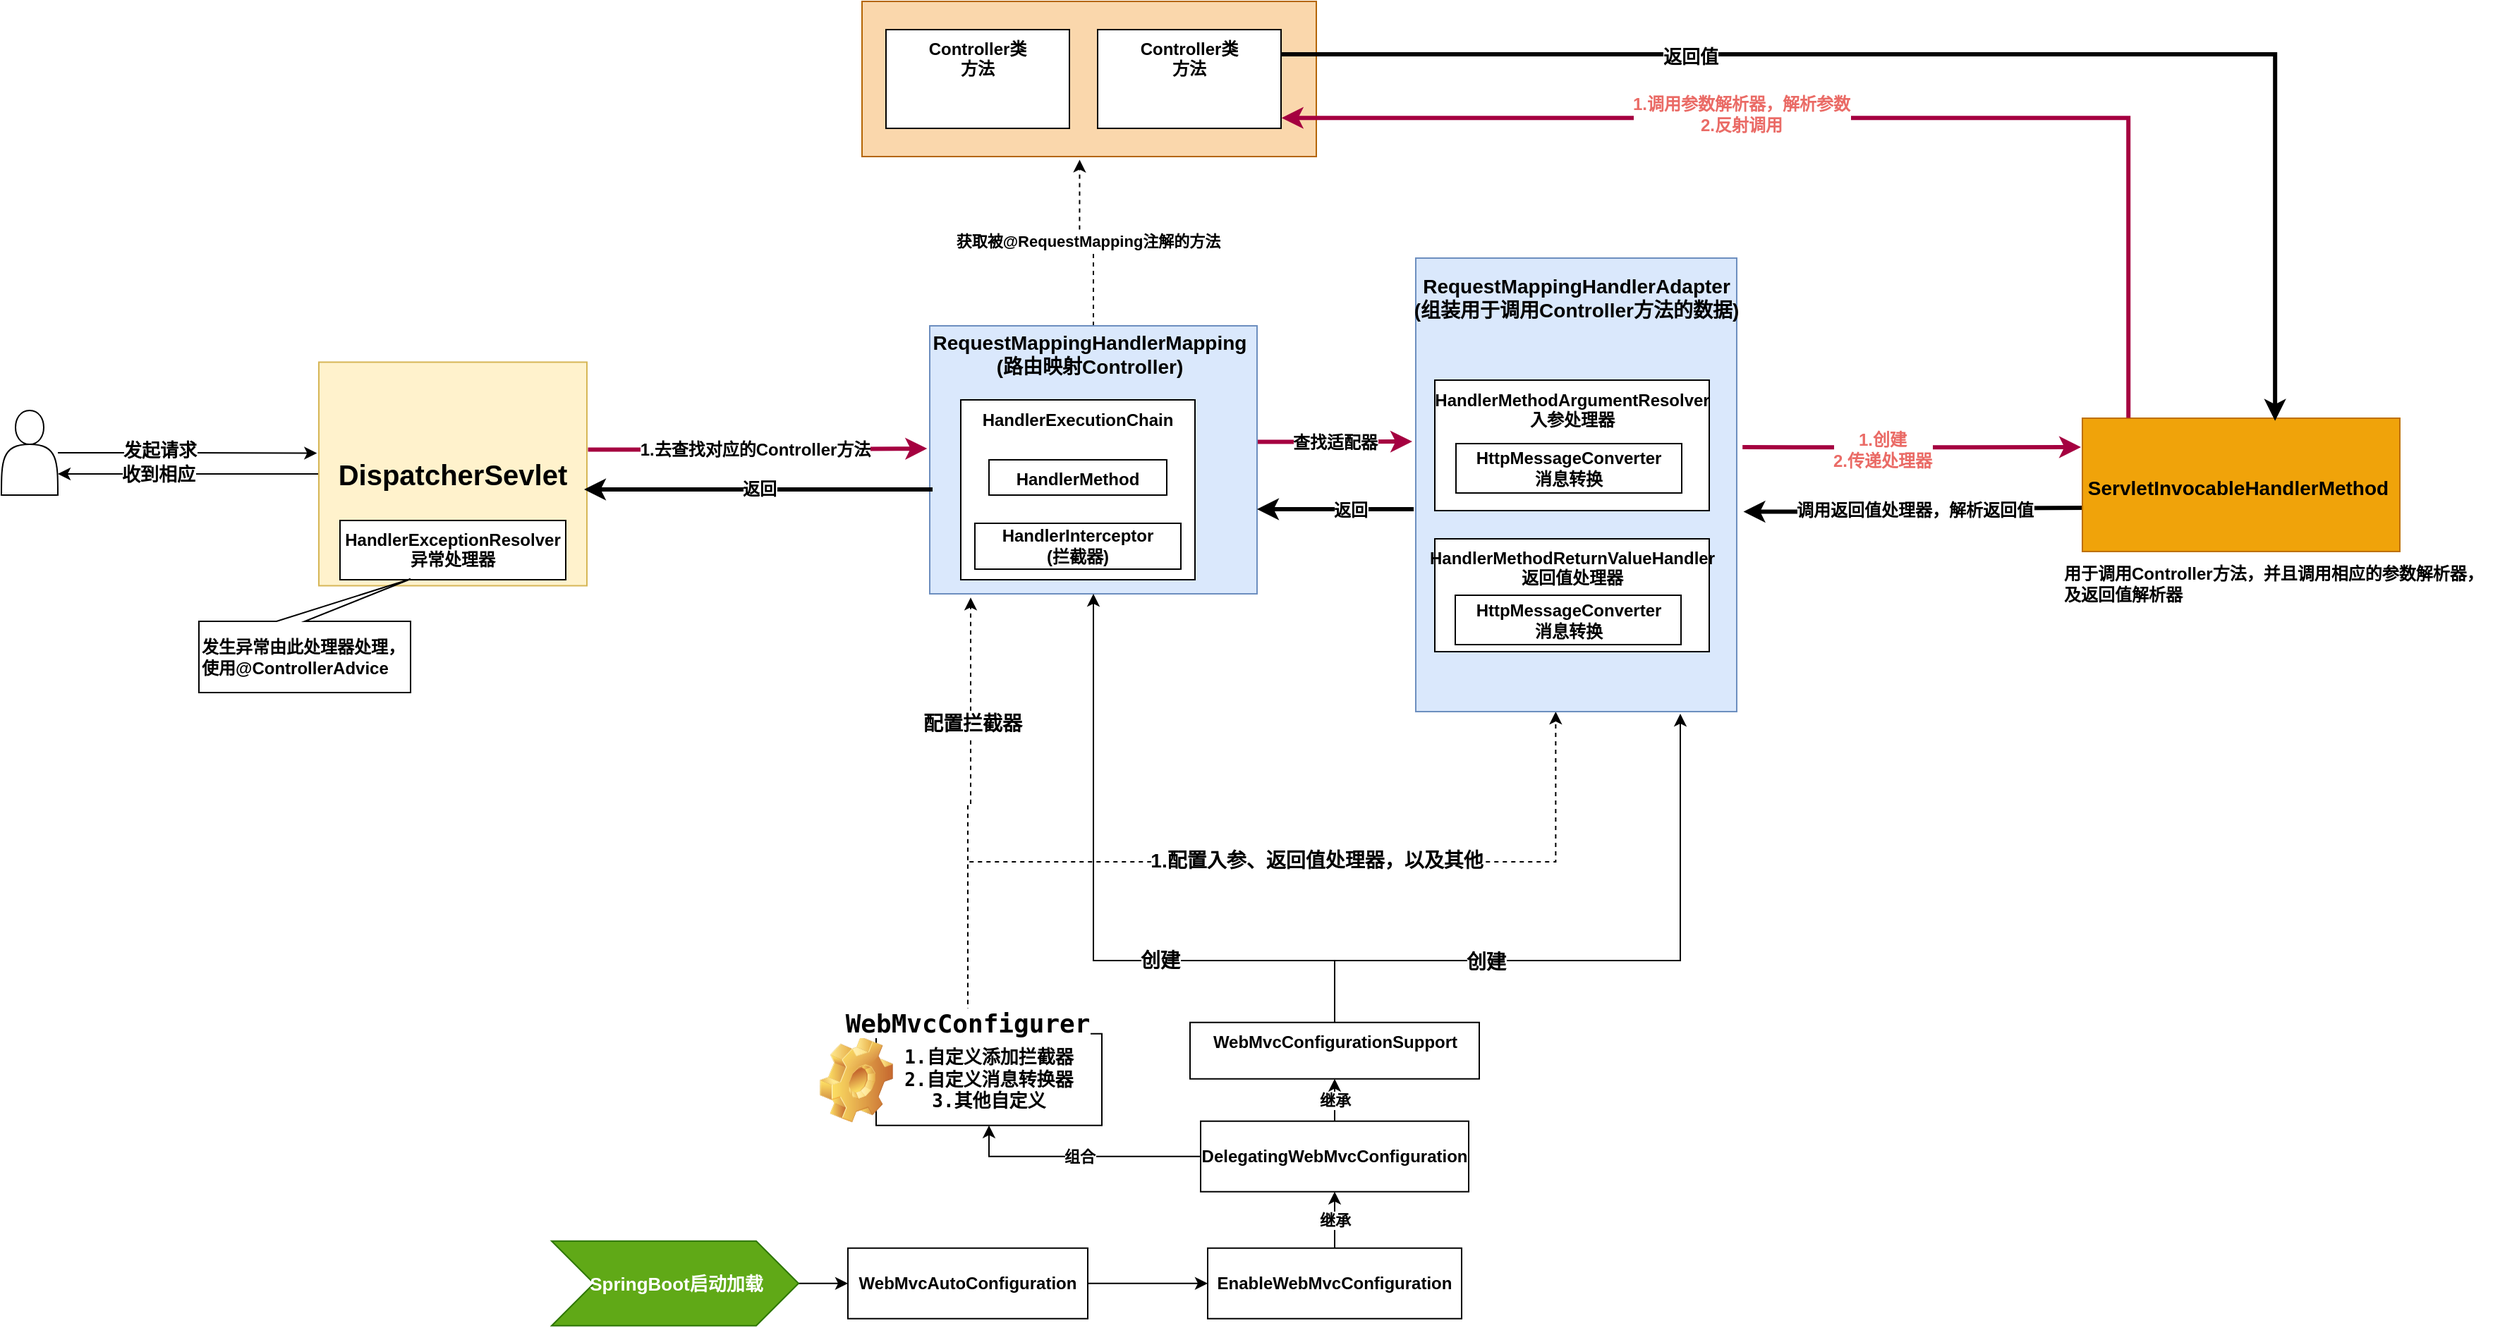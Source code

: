 <mxfile version="14.9.3" type="github">
  <diagram id="8T3f9UwFYzaLS0eyUJsZ" name="Page-1">
    <mxGraphModel dx="1550" dy="5465" grid="1" gridSize="10" guides="1" tooltips="1" connect="1" arrows="1" fold="1" page="1" pageScale="1" pageWidth="3300" pageHeight="4681" math="0" shadow="0">
      <root>
        <mxCell id="0" />
        <mxCell id="1" parent="0" />
        <mxCell id="tAR45_gAhTGxKTQlGq34-19" value="" style="edgeStyle=orthogonalEdgeStyle;rounded=0;orthogonalLoop=1;jettySize=auto;html=1;fontColor=#000000;fontStyle=1" edge="1" parent="1" source="tAR45_gAhTGxKTQlGq34-2" target="tAR45_gAhTGxKTQlGq34-3">
          <mxGeometry relative="1" as="geometry" />
        </mxCell>
        <mxCell id="tAR45_gAhTGxKTQlGq34-2" value="WebMvcAutoConfiguration" style="rounded=0;whiteSpace=wrap;html=1;fillColor=#ffffff;fontStyle=1" vertex="1" parent="1">
          <mxGeometry x="1040" y="763.87" width="170" height="50" as="geometry" />
        </mxCell>
        <mxCell id="tAR45_gAhTGxKTQlGq34-20" value="继承" style="edgeStyle=orthogonalEdgeStyle;rounded=0;orthogonalLoop=1;jettySize=auto;html=1;fontColor=#000000;fontStyle=1" edge="1" parent="1" source="tAR45_gAhTGxKTQlGq34-3" target="tAR45_gAhTGxKTQlGq34-7">
          <mxGeometry relative="1" as="geometry" />
        </mxCell>
        <mxCell id="tAR45_gAhTGxKTQlGq34-3" value="EnableWebMvcConfiguration" style="rounded=0;whiteSpace=wrap;html=1;fillColor=#ffffff;fontStyle=1" vertex="1" parent="1">
          <mxGeometry x="1295" y="763.87" width="180" height="50" as="geometry" />
        </mxCell>
        <mxCell id="tAR45_gAhTGxKTQlGq34-21" value="继承" style="rounded=0;orthogonalLoop=1;jettySize=auto;html=1;fontColor=#000000;exitX=0.5;exitY=0;exitDx=0;exitDy=0;edgeStyle=orthogonalEdgeStyle;entryX=0.5;entryY=1;entryDx=0;entryDy=0;fontStyle=1" edge="1" parent="1" source="tAR45_gAhTGxKTQlGq34-7" target="tAR45_gAhTGxKTQlGq34-48">
          <mxGeometry relative="1" as="geometry">
            <mxPoint x="1370" y="676.37" as="sourcePoint" />
            <mxPoint x="1385" y="537.87" as="targetPoint" />
          </mxGeometry>
        </mxCell>
        <mxCell id="tAR45_gAhTGxKTQlGq34-57" value="组合" style="edgeStyle=orthogonalEdgeStyle;rounded=0;orthogonalLoop=1;jettySize=auto;html=1;exitX=0;exitY=0.5;exitDx=0;exitDy=0;entryX=0.5;entryY=1;entryDx=0;entryDy=0;fontColor=#000000;fontStyle=1" edge="1" parent="1" source="tAR45_gAhTGxKTQlGq34-7" target="tAR45_gAhTGxKTQlGq34-9">
          <mxGeometry relative="1" as="geometry" />
        </mxCell>
        <mxCell id="tAR45_gAhTGxKTQlGq34-7" value="DelegatingWebMvcConfiguration" style="rounded=0;whiteSpace=wrap;html=1;fillColor=#ffffff;fontStyle=1" vertex="1" parent="1">
          <mxGeometry x="1290" y="673.87" width="190" height="50" as="geometry" />
        </mxCell>
        <mxCell id="tAR45_gAhTGxKTQlGq34-9" value="&lt;pre style=&quot;font-size: 13px ; font-family: &amp;quot;jetbrains mono&amp;quot; , monospace&quot;&gt;&lt;span style=&quot;background-color: rgb(255 , 255 , 255)&quot;&gt;1.&lt;/span&gt;自定义添加拦截器&lt;br&gt;2.自定义消息转换器&lt;br&gt;3.其他自定义&lt;/pre&gt;" style="rounded=0;whiteSpace=wrap;html=1;align=center;fontStyle=1" vertex="1" parent="1">
          <mxGeometry x="1060" y="611.87" width="160" height="65" as="geometry" />
        </mxCell>
        <mxCell id="tAR45_gAhTGxKTQlGq34-17" value="" style="shape=image;html=1;verticalLabelPosition=bottom;verticalAlign=top;imageAspect=1;aspect=fixed;image=img/clipart/Gear_128x128.png;rounded=0;fontColor=#000000;fontStyle=1" vertex="1" parent="1">
          <mxGeometry x="1020" y="613.87" width="52" height="61" as="geometry" />
        </mxCell>
        <mxCell id="tAR45_gAhTGxKTQlGq34-30" style="rounded=0;orthogonalLoop=1;jettySize=auto;html=1;entryX=0.436;entryY=1;entryDx=0;entryDy=0;entryPerimeter=0;dashed=1;fontColor=#000000;edgeStyle=elbowEdgeStyle;elbow=vertical;fontStyle=1" edge="1" parent="1" source="tAR45_gAhTGxKTQlGq34-13" target="tAR45_gAhTGxKTQlGq34-23">
          <mxGeometry relative="1" as="geometry" />
        </mxCell>
        <mxCell id="tAR45_gAhTGxKTQlGq34-33" value="1.配置入参、返回值处理器，以及其他" style="edgeLabel;html=1;align=center;verticalAlign=middle;resizable=0;points=[];fontColor=#000000;fontStyle=1;fontSize=14;" vertex="1" connectable="0" parent="tAR45_gAhTGxKTQlGq34-30">
          <mxGeometry x="0.666" relative="1" as="geometry">
            <mxPoint x="-170" as="offset" />
          </mxGeometry>
        </mxCell>
        <mxCell id="tAR45_gAhTGxKTQlGq34-31" value="" style="rounded=0;orthogonalLoop=1;jettySize=auto;html=1;dashed=1;fontColor=#000000;entryX=0.125;entryY=1.014;entryDx=0;entryDy=0;entryPerimeter=0;edgeStyle=orthogonalEdgeStyle;fontStyle=1" edge="1" parent="1" source="tAR45_gAhTGxKTQlGq34-13" target="tAR45_gAhTGxKTQlGq34-22">
          <mxGeometry relative="1" as="geometry">
            <mxPoint x="1127" y="320" as="targetPoint" />
          </mxGeometry>
        </mxCell>
        <mxCell id="tAR45_gAhTGxKTQlGq34-110" value="&lt;span style=&quot;font-size: 14px;&quot;&gt;配置拦截器&lt;/span&gt;" style="edgeLabel;html=1;align=center;verticalAlign=middle;resizable=0;points=[];fontSize=14;fontColor=#000000;fontStyle=1" vertex="1" connectable="0" parent="tAR45_gAhTGxKTQlGq34-31">
          <mxGeometry x="0.401" y="-1" relative="1" as="geometry">
            <mxPoint as="offset" />
          </mxGeometry>
        </mxCell>
        <mxCell id="tAR45_gAhTGxKTQlGq34-13" value="&lt;pre style=&quot;font-family: &amp;quot;jetbrains mono&amp;quot;, monospace; font-size: 18px;&quot;&gt;&lt;span style=&quot;background-color: rgb(255, 255, 255); font-size: 18px;&quot;&gt;WebMvcConfigurer&lt;/span&gt;&lt;/pre&gt;" style="text;html=1;strokeColor=none;fillColor=none;align=center;verticalAlign=middle;whiteSpace=wrap;rounded=0;fontStyle=1;fontSize=18;" vertex="1" parent="1">
          <mxGeometry x="1060" y="596.87" width="130" height="15" as="geometry" />
        </mxCell>
        <mxCell id="tAR45_gAhTGxKTQlGq34-79" value="获取被@RequestMapping注解的方法" style="edgeStyle=orthogonalEdgeStyle;rounded=0;orthogonalLoop=1;jettySize=auto;html=1;exitX=0.5;exitY=0;exitDx=0;exitDy=0;entryX=0.479;entryY=1.02;entryDx=0;entryDy=0;entryPerimeter=0;dashed=1;fontColor=#000000;fontStyle=1" edge="1" parent="1" source="tAR45_gAhTGxKTQlGq34-22" target="tAR45_gAhTGxKTQlGq34-75">
          <mxGeometry relative="1" as="geometry" />
        </mxCell>
        <mxCell id="tAR45_gAhTGxKTQlGq34-80" value="查找适配器" style="edgeStyle=orthogonalEdgeStyle;rounded=0;orthogonalLoop=1;jettySize=auto;html=1;fontColor=#000000;fillColor=#d80073;strokeColor=#A50040;strokeWidth=3;exitX=1;exitY=0.433;exitDx=0;exitDy=0;exitPerimeter=0;fontStyle=1;fontSize=12;" edge="1" parent="1" source="tAR45_gAhTGxKTQlGq34-22">
          <mxGeometry relative="1" as="geometry">
            <mxPoint x="1310" y="210" as="sourcePoint" />
            <mxPoint x="1440" y="192" as="targetPoint" />
          </mxGeometry>
        </mxCell>
        <mxCell id="tAR45_gAhTGxKTQlGq34-22" value="" style="rounded=0;whiteSpace=wrap;html=1;fillColor=#dae8fc;strokeColor=#6c8ebf;fontStyle=1" vertex="1" parent="1">
          <mxGeometry x="1098" y="110" width="232" height="190" as="geometry" />
        </mxCell>
        <mxCell id="tAR45_gAhTGxKTQlGq34-81" style="edgeStyle=orthogonalEdgeStyle;rounded=0;orthogonalLoop=1;jettySize=auto;html=1;fontColor=#000000;fillColor=#d80073;strokeColor=#A50040;strokeWidth=3;exitX=1.018;exitY=0.417;exitDx=0;exitDy=0;exitPerimeter=0;fontStyle=1" edge="1" parent="1" source="tAR45_gAhTGxKTQlGq34-23">
          <mxGeometry relative="1" as="geometry">
            <mxPoint x="1673" y="206" as="sourcePoint" />
            <mxPoint x="1914" y="196" as="targetPoint" />
          </mxGeometry>
        </mxCell>
        <mxCell id="tAR45_gAhTGxKTQlGq34-92" value="&lt;span style=&quot;font-size: 12px;&quot;&gt;&lt;font color=&quot;#ea6b66&quot; style=&quot;font-size: 12px;&quot;&gt;1.创建&lt;br style=&quot;font-size: 12px;&quot;&gt;2.传递处理器&lt;/font&gt;&lt;/span&gt;" style="edgeLabel;html=1;align=center;verticalAlign=middle;resizable=0;points=[];fontColor=#000000;fontStyle=1;fontSize=12;" vertex="1" connectable="0" parent="tAR45_gAhTGxKTQlGq34-81">
          <mxGeometry x="-0.17" y="-2" relative="1" as="geometry">
            <mxPoint x="-1" as="offset" />
          </mxGeometry>
        </mxCell>
        <mxCell id="tAR45_gAhTGxKTQlGq34-89" style="edgeStyle=orthogonalEdgeStyle;rounded=0;orthogonalLoop=1;jettySize=auto;html=1;fontColor=#000000;strokeWidth=3;fontStyle=1" edge="1" parent="1">
          <mxGeometry relative="1" as="geometry">
            <mxPoint x="1441" y="240" as="sourcePoint" />
            <mxPoint x="1330" y="240" as="targetPoint" />
          </mxGeometry>
        </mxCell>
        <mxCell id="tAR45_gAhTGxKTQlGq34-121" value="&lt;span style=&quot;font-size: 12px;&quot;&gt;返回&lt;/span&gt;" style="edgeLabel;html=1;align=center;verticalAlign=middle;resizable=0;points=[];fontSize=12;fontColor=#000000;fontStyle=1" vertex="1" connectable="0" parent="tAR45_gAhTGxKTQlGq34-89">
          <mxGeometry x="-0.191" y="1" relative="1" as="geometry">
            <mxPoint as="offset" />
          </mxGeometry>
        </mxCell>
        <mxCell id="tAR45_gAhTGxKTQlGq34-23" value="" style="rounded=0;whiteSpace=wrap;html=1;fillColor=#dae8fc;strokeColor=#6c8ebf;fontStyle=1" vertex="1" parent="1">
          <mxGeometry x="1442.49" y="61.98" width="227.51" height="321.53" as="geometry" />
        </mxCell>
        <mxCell id="tAR45_gAhTGxKTQlGq34-34" value="&lt;span style=&quot;font-size: 14px;&quot;&gt;&lt;span style=&quot;font-size: 14px;&quot;&gt;RequestMappingHandlerAdapter&lt;/span&gt;&lt;br style=&quot;font-size: 14px;&quot;&gt;&lt;span style=&quot;font-size: 14px;&quot;&gt;(组装用于调用Controller方法的数据)&lt;/span&gt;&lt;/span&gt;" style="text;html=1;align=center;verticalAlign=middle;resizable=0;points=[];autosize=1;strokeColor=none;fontColor=#000000;fontStyle=1;fontSize=14;" vertex="1" parent="1">
          <mxGeometry x="1431.24" y="70.0" width="250" height="40" as="geometry" />
        </mxCell>
        <mxCell id="tAR45_gAhTGxKTQlGq34-35" value="&lt;span style=&quot;font-size: 14px;&quot;&gt;&lt;span style=&quot;font-size: 14px;&quot;&gt;RequestMappingHandlerMapping&lt;/span&gt;&lt;br style=&quot;font-size: 14px;&quot;&gt;&lt;span style=&quot;font-size: 14px;&quot;&gt;(路由映射Controller)&lt;/span&gt;&lt;/span&gt;" style="text;html=1;align=center;verticalAlign=middle;resizable=0;points=[];autosize=1;strokeColor=none;fontColor=#000000;fontStyle=1;fontSize=14;" vertex="1" parent="1">
          <mxGeometry x="1091" y="110" width="240" height="40" as="geometry" />
        </mxCell>
        <mxCell id="tAR45_gAhTGxKTQlGq34-36" value="HandlerMethodArgumentResolver&lt;br&gt;入参处理器" style="rounded=0;whiteSpace=wrap;html=1;fontColor=#000000;verticalAlign=top;fontStyle=1" vertex="1" parent="1">
          <mxGeometry x="1456.0" y="148.51" width="194.5" height="92.5" as="geometry" />
        </mxCell>
        <mxCell id="tAR45_gAhTGxKTQlGq34-37" value="HandlerMethodReturnValueHandler&lt;br&gt;返回值处理器" style="rounded=0;whiteSpace=wrap;html=1;fontColor=#000000;verticalAlign=top;fontStyle=1" vertex="1" parent="1">
          <mxGeometry x="1456.0" y="261.01" width="194.5" height="80" as="geometry" />
        </mxCell>
        <mxCell id="tAR45_gAhTGxKTQlGq34-40" value="HttpMessageConverter&lt;br&gt;消息转换" style="rounded=0;whiteSpace=wrap;html=1;fontColor=#000000;fontStyle=1" vertex="1" parent="1">
          <mxGeometry x="1470.5" y="301.01" width="160" height="35" as="geometry" />
        </mxCell>
        <mxCell id="tAR45_gAhTGxKTQlGq34-41" value="HttpMessageConverter&lt;br&gt;消息转换" style="rounded=0;whiteSpace=wrap;html=1;fontColor=#000000;fontStyle=1" vertex="1" parent="1">
          <mxGeometry x="1471.0" y="193.51" width="160" height="35" as="geometry" />
        </mxCell>
        <mxCell id="tAR45_gAhTGxKTQlGq34-49" style="rounded=0;orthogonalLoop=1;jettySize=auto;html=1;fontColor=#000000;exitX=0.5;exitY=0;exitDx=0;exitDy=0;edgeStyle=orthogonalEdgeStyle;fontStyle=1;entryX=0.5;entryY=1;entryDx=0;entryDy=0;" edge="1" parent="1" source="tAR45_gAhTGxKTQlGq34-48" target="tAR45_gAhTGxKTQlGq34-22">
          <mxGeometry relative="1" as="geometry">
            <mxPoint x="1165" y="510" as="sourcePoint" />
            <mxPoint x="1214" y="320" as="targetPoint" />
            <Array as="points">
              <mxPoint x="1385" y="560" />
              <mxPoint x="1214" y="560" />
            </Array>
          </mxGeometry>
        </mxCell>
        <mxCell id="tAR45_gAhTGxKTQlGq34-51" value="创建" style="edgeLabel;html=1;align=center;verticalAlign=middle;resizable=0;points=[];fontColor=#000000;fontStyle=1;fontSize=14;" vertex="1" connectable="0" parent="tAR45_gAhTGxKTQlGq34-49">
          <mxGeometry x="-0.159" y="3" relative="1" as="geometry">
            <mxPoint x="31" y="-3" as="offset" />
          </mxGeometry>
        </mxCell>
        <mxCell id="tAR45_gAhTGxKTQlGq34-50" style="edgeStyle=orthogonalEdgeStyle;rounded=0;orthogonalLoop=1;jettySize=auto;html=1;fontColor=#000000;fontStyle=1" edge="1" parent="1" source="tAR45_gAhTGxKTQlGq34-48">
          <mxGeometry relative="1" as="geometry">
            <mxPoint x="1630" y="385" as="targetPoint" />
            <Array as="points">
              <mxPoint x="1385" y="560" />
              <mxPoint x="1630" y="560" />
              <mxPoint x="1630" y="385" />
            </Array>
          </mxGeometry>
        </mxCell>
        <mxCell id="tAR45_gAhTGxKTQlGq34-52" value="创建" style="edgeLabel;html=1;align=center;verticalAlign=middle;resizable=0;points=[];fontColor=#000000;fontStyle=1;fontSize=14;" vertex="1" connectable="0" parent="tAR45_gAhTGxKTQlGq34-50">
          <mxGeometry x="-0.343" y="2" relative="1" as="geometry">
            <mxPoint x="-2" y="3" as="offset" />
          </mxGeometry>
        </mxCell>
        <mxCell id="tAR45_gAhTGxKTQlGq34-48" value="WebMvcConfigurationSupport" style="rounded=0;whiteSpace=wrap;html=1;fontColor=#000000;verticalAlign=top;fontStyle=1" vertex="1" parent="1">
          <mxGeometry x="1282.5" y="603.87" width="205" height="40" as="geometry" />
        </mxCell>
        <mxCell id="tAR45_gAhTGxKTQlGq34-61" value="HandlerExecutionChain" style="rounded=0;whiteSpace=wrap;html=1;fontColor=#000000;align=center;verticalAlign=top;fontStyle=1" vertex="1" parent="1">
          <mxGeometry x="1120" y="162.5" width="166" height="127.5" as="geometry" />
        </mxCell>
        <mxCell id="tAR45_gAhTGxKTQlGq34-106" style="edgeStyle=orthogonalEdgeStyle;rounded=0;orthogonalLoop=1;jettySize=auto;html=1;exitX=0;exitY=0.5;exitDx=0;exitDy=0;entryX=1;entryY=0.75;entryDx=0;entryDy=0;fontSize=13;fontColor=#000000;strokeWidth=1;fontStyle=1" edge="1" parent="1" source="tAR45_gAhTGxKTQlGq34-53" target="tAR45_gAhTGxKTQlGq34-104">
          <mxGeometry relative="1" as="geometry" />
        </mxCell>
        <mxCell id="tAR45_gAhTGxKTQlGq34-108" value="收到相应" style="edgeLabel;html=1;align=center;verticalAlign=middle;resizable=0;points=[];fontSize=13;fontColor=#000000;fontStyle=1" vertex="1" connectable="0" parent="tAR45_gAhTGxKTQlGq34-106">
          <mxGeometry x="0.347" y="3" relative="1" as="geometry">
            <mxPoint x="10" y="-3" as="offset" />
          </mxGeometry>
        </mxCell>
        <mxCell id="tAR45_gAhTGxKTQlGq34-53" value="&lt;span&gt;&lt;font style=&quot;font-size: 20px&quot;&gt;DispatcherSevlet&lt;/font&gt;&lt;/span&gt;" style="rounded=0;whiteSpace=wrap;html=1;verticalAlign=middle;align=center;fillColor=#fff2cc;strokeColor=#d6b656;fontStyle=1" vertex="1" parent="1">
          <mxGeometry x="665" y="135.75" width="190" height="158.5" as="geometry" />
        </mxCell>
        <mxCell id="tAR45_gAhTGxKTQlGq34-64" value="HandlerMethod" style="rounded=0;whiteSpace=wrap;html=1;fontColor=#000000;align=center;verticalAlign=top;fontStyle=1" vertex="1" parent="1">
          <mxGeometry x="1140" y="205" width="126" height="25" as="geometry" />
        </mxCell>
        <mxCell id="tAR45_gAhTGxKTQlGq34-65" value="HandlerInterceptor&lt;br&gt;(拦截器)" style="rounded=0;whiteSpace=wrap;html=1;fontColor=#000000;fontStyle=1" vertex="1" parent="1">
          <mxGeometry x="1130" y="250" width="146" height="32.5" as="geometry" />
        </mxCell>
        <mxCell id="tAR45_gAhTGxKTQlGq34-88" style="edgeStyle=orthogonalEdgeStyle;rounded=0;orthogonalLoop=1;jettySize=auto;html=1;entryX=1.021;entryY=0.559;entryDx=0;entryDy=0;entryPerimeter=0;fontColor=#000000;strokeWidth=3;fontStyle=1" edge="1" parent="1" target="tAR45_gAhTGxKTQlGq34-23">
          <mxGeometry relative="1" as="geometry">
            <mxPoint x="1920" y="239" as="sourcePoint" />
          </mxGeometry>
        </mxCell>
        <mxCell id="tAR45_gAhTGxKTQlGq34-100" value="&lt;font style=&quot;font-size: 12px;&quot;&gt;&lt;span style=&quot;font-size: 12px;&quot;&gt;调用返回值处理器，解析返回值&lt;/span&gt;&lt;/font&gt;" style="edgeLabel;html=1;align=center;verticalAlign=middle;resizable=0;points=[];fontStyle=1;fontSize=12;" vertex="1" connectable="0" parent="tAR45_gAhTGxKTQlGq34-88">
          <mxGeometry x="-0.106" y="-1" relative="1" as="geometry">
            <mxPoint x="-14" y="2" as="offset" />
          </mxGeometry>
        </mxCell>
        <mxCell id="tAR45_gAhTGxKTQlGq34-69" value="" style="rounded=0;whiteSpace=wrap;html=1;fontColor=#000000;align=center;verticalAlign=top;fillColor=#f0a30a;strokeColor=#BD7000;fontStyle=1" vertex="1" parent="1">
          <mxGeometry x="1915" y="175.5" width="225" height="94.5" as="geometry" />
        </mxCell>
        <mxCell id="tAR45_gAhTGxKTQlGq34-75" value="" style="rounded=0;whiteSpace=wrap;html=1;align=center;verticalAlign=top;fillColor=#fad7ac;strokeColor=#b46504;fontStyle=1" vertex="1" parent="1">
          <mxGeometry x="1050" y="-120" width="322" height="110" as="geometry" />
        </mxCell>
        <mxCell id="tAR45_gAhTGxKTQlGq34-82" style="edgeStyle=orthogonalEdgeStyle;rounded=0;orthogonalLoop=1;jettySize=auto;html=1;entryX=1.003;entryY=0.894;entryDx=0;entryDy=0;fontColor=#000000;exitX=0.145;exitY=-0.003;exitDx=0;exitDy=0;strokeWidth=3;fillColor=#d80073;strokeColor=#A50040;exitPerimeter=0;entryPerimeter=0;fontStyle=1" edge="1" parent="1" source="tAR45_gAhTGxKTQlGq34-69" target="tAR45_gAhTGxKTQlGq34-71">
          <mxGeometry relative="1" as="geometry" />
        </mxCell>
        <mxCell id="tAR45_gAhTGxKTQlGq34-98" value="&lt;span style=&quot;font-size: 12px;&quot;&gt;&lt;font color=&quot;#ea6b66&quot; style=&quot;font-size: 12px;&quot;&gt;1.调用参数解析器，解析参数&lt;br style=&quot;font-size: 12px;&quot;&gt;2.反射调用&lt;/font&gt;&lt;/span&gt;" style="edgeLabel;html=1;align=center;verticalAlign=middle;resizable=0;points=[];fontColor=#000000;fontStyle=1;fontSize=12;" vertex="1" connectable="0" parent="tAR45_gAhTGxKTQlGq34-82">
          <mxGeometry x="0.199" y="-3" relative="1" as="geometry">
            <mxPoint as="offset" />
          </mxGeometry>
        </mxCell>
        <mxCell id="tAR45_gAhTGxKTQlGq34-86" style="edgeStyle=orthogonalEdgeStyle;rounded=0;orthogonalLoop=1;jettySize=auto;html=1;exitX=1;exitY=0.25;exitDx=0;exitDy=0;strokeWidth=3;entryX=0.607;entryY=0.02;entryDx=0;entryDy=0;entryPerimeter=0;fontStyle=1" edge="1" parent="1" source="tAR45_gAhTGxKTQlGq34-71" target="tAR45_gAhTGxKTQlGq34-69">
          <mxGeometry relative="1" as="geometry">
            <mxPoint x="1870" y="178" as="targetPoint" />
          </mxGeometry>
        </mxCell>
        <mxCell id="tAR45_gAhTGxKTQlGq34-99" value="返回值" style="edgeLabel;html=1;align=center;verticalAlign=middle;resizable=0;points=[];fontColor=#000000;fontStyle=1;fontSize=13;" vertex="1" connectable="0" parent="tAR45_gAhTGxKTQlGq34-86">
          <mxGeometry x="-0.4" y="-1" relative="1" as="geometry">
            <mxPoint as="offset" />
          </mxGeometry>
        </mxCell>
        <mxCell id="tAR45_gAhTGxKTQlGq34-71" value="&lt;span&gt;Controller类&lt;/span&gt;&lt;br&gt;&lt;span&gt;方法&lt;/span&gt;" style="rounded=0;whiteSpace=wrap;html=1;fontColor=#000000;align=center;verticalAlign=top;fontStyle=1" vertex="1" parent="1">
          <mxGeometry x="1217" y="-100" width="130" height="70" as="geometry" />
        </mxCell>
        <mxCell id="tAR45_gAhTGxKTQlGq34-83" value="&lt;span style=&quot;font-size: 14px&quot;&gt;&lt;span&gt;ServletInvocableHandlerMethod&lt;br&gt;&lt;/span&gt;&lt;br&gt;&lt;/span&gt;" style="text;html=1;align=center;verticalAlign=middle;resizable=0;points=[];autosize=1;strokeColor=none;fontColor=#000000;fontStyle=1" vertex="1" parent="1">
          <mxGeometry x="1910" y="218" width="230" height="30" as="geometry" />
        </mxCell>
        <mxCell id="tAR45_gAhTGxKTQlGq34-84" style="edgeStyle=orthogonalEdgeStyle;rounded=0;orthogonalLoop=1;jettySize=auto;html=1;fontColor=#000000;fillColor=#d80073;strokeColor=#A50040;strokeWidth=3;entryX=-0.008;entryY=0.458;entryDx=0;entryDy=0;entryPerimeter=0;exitX=1.004;exitY=0.391;exitDx=0;exitDy=0;exitPerimeter=0;fontStyle=1" edge="1" parent="1" source="tAR45_gAhTGxKTQlGq34-53" target="tAR45_gAhTGxKTQlGq34-22">
          <mxGeometry relative="1" as="geometry">
            <mxPoint x="872" y="197" as="sourcePoint" />
            <mxPoint x="1090" y="200" as="targetPoint" />
          </mxGeometry>
        </mxCell>
        <mxCell id="tAR45_gAhTGxKTQlGq34-93" value="1.去查找对应的Controller方法" style="edgeLabel;html=1;align=center;verticalAlign=middle;resizable=0;points=[];fontColor=#000000;fontStyle=1;fontSize=12;" vertex="1" connectable="0" parent="tAR45_gAhTGxKTQlGq34-84">
          <mxGeometry x="0.289" y="-1" relative="1" as="geometry">
            <mxPoint x="-37" as="offset" />
          </mxGeometry>
        </mxCell>
        <mxCell id="tAR45_gAhTGxKTQlGq34-87" value="&lt;span&gt;Controller类&lt;/span&gt;&lt;br&gt;&lt;span&gt;方法&lt;/span&gt;" style="rounded=0;whiteSpace=wrap;html=1;fontColor=#000000;align=center;verticalAlign=top;fontStyle=1" vertex="1" parent="1">
          <mxGeometry x="1067" y="-100" width="130" height="70" as="geometry" />
        </mxCell>
        <mxCell id="tAR45_gAhTGxKTQlGq34-90" value="&lt;span style=&quot;font-size: 12px;&quot;&gt;返回&lt;/span&gt;" style="edgeStyle=orthogonalEdgeStyle;rounded=0;orthogonalLoop=1;jettySize=auto;html=1;fontColor=#000000;strokeWidth=3;fontStyle=1;fontSize=12;" edge="1" parent="1">
          <mxGeometry relative="1" as="geometry">
            <mxPoint x="1100" y="226" as="sourcePoint" />
            <mxPoint x="853" y="226" as="targetPoint" />
          </mxGeometry>
        </mxCell>
        <mxCell id="tAR45_gAhTGxKTQlGq34-91" value="&lt;span&gt;用于调用Controller方法，并且调用相应的参数解析器，&lt;br&gt;及返回值解析器&lt;/span&gt;" style="text;html=1;align=left;verticalAlign=middle;resizable=0;points=[];autosize=1;strokeColor=none;fontColor=#000000;fontStyle=1" vertex="1" parent="1">
          <mxGeometry x="1900" y="278" width="310" height="30" as="geometry" />
        </mxCell>
        <mxCell id="tAR45_gAhTGxKTQlGq34-94" value="HandlerExceptionResolver&lt;br&gt;异常处理器" style="rounded=0;whiteSpace=wrap;html=1;fontColor=#000000;align=center;verticalAlign=top;fontStyle=1" vertex="1" parent="1">
          <mxGeometry x="680" y="248" width="160" height="42" as="geometry" />
        </mxCell>
        <mxCell id="tAR45_gAhTGxKTQlGq34-103" value="" style="edgeStyle=orthogonalEdgeStyle;rounded=0;orthogonalLoop=1;jettySize=auto;html=1;fontColor=#000000;strokeWidth=1;fontStyle=1" edge="1" parent="1" source="tAR45_gAhTGxKTQlGq34-102" target="tAR45_gAhTGxKTQlGq34-2">
          <mxGeometry relative="1" as="geometry" />
        </mxCell>
        <mxCell id="tAR45_gAhTGxKTQlGq34-102" value="&lt;span style=&quot;font-size: 13px;&quot;&gt;SpringBoot启动加载&lt;/span&gt;" style="html=1;shadow=0;dashed=0;align=center;verticalAlign=middle;shape=mxgraph.arrows2.arrow;dy=0;dx=30;notch=30;rounded=0;fontColor=#ffffff;fillColor=#60a917;strokeColor=#2D7600;fontSize=13;fontStyle=1" vertex="1" parent="1">
          <mxGeometry x="830" y="758.87" width="175" height="60" as="geometry" />
        </mxCell>
        <mxCell id="tAR45_gAhTGxKTQlGq34-105" style="edgeStyle=orthogonalEdgeStyle;rounded=0;orthogonalLoop=1;jettySize=auto;html=1;entryX=-0.007;entryY=0.407;entryDx=0;entryDy=0;entryPerimeter=0;fontSize=13;fontColor=#000000;strokeWidth=1;fontStyle=1" edge="1" parent="1" source="tAR45_gAhTGxKTQlGq34-104" target="tAR45_gAhTGxKTQlGq34-53">
          <mxGeometry relative="1" as="geometry" />
        </mxCell>
        <mxCell id="tAR45_gAhTGxKTQlGq34-107" value="发起请求" style="edgeLabel;html=1;align=center;verticalAlign=middle;resizable=0;points=[];fontSize=13;fontColor=#000000;fontStyle=1" vertex="1" connectable="0" parent="tAR45_gAhTGxKTQlGq34-105">
          <mxGeometry x="-0.235" y="2" relative="1" as="geometry">
            <mxPoint x="1" as="offset" />
          </mxGeometry>
        </mxCell>
        <mxCell id="tAR45_gAhTGxKTQlGq34-104" value="" style="shape=actor;whiteSpace=wrap;html=1;rounded=0;fontSize=13;fontColor=#000000;align=left;verticalAlign=middle;fontStyle=1" vertex="1" parent="1">
          <mxGeometry x="440" y="170" width="40" height="60" as="geometry" />
        </mxCell>
        <mxCell id="tAR45_gAhTGxKTQlGq34-120" value="发生异常由此处理器处理，使用@ControllerAdvice" style="shape=callout;whiteSpace=wrap;html=1;perimeter=calloutPerimeter;rounded=0;fontSize=12;fontColor=#000000;align=left;verticalAlign=middle;direction=west;position2=0;fontStyle=1" vertex="1" parent="1">
          <mxGeometry x="580" y="289.51" width="150" height="80.49" as="geometry" />
        </mxCell>
      </root>
    </mxGraphModel>
  </diagram>
</mxfile>
